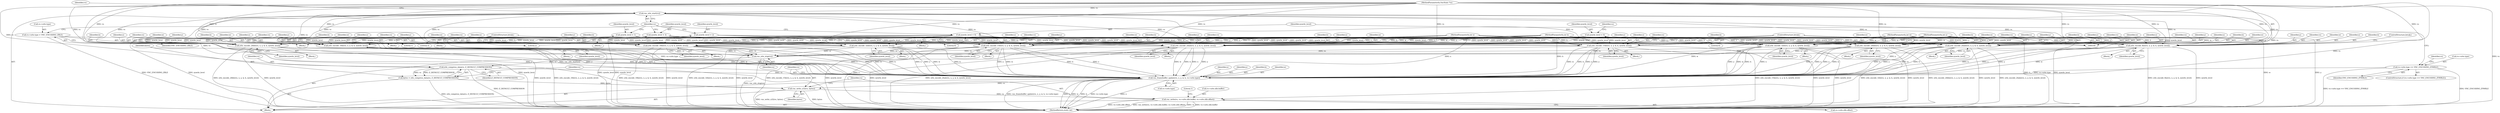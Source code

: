 digraph "0_qemu_9f64916da20eea67121d544698676295bbb105a7_8@API" {
"1000446" [label="(Call,vnc_write(vs, vs->zrle.zlib.buffer, vs->zrle.zlib.offset))"];
"1000443" [label="(Call,vnc_write_u32(vs, bytes))"];
"1000432" [label="(Call,vnc_framebuffer_update(vs, x, y, w, h, vs->zrle.type))"];
"1000429" [label="(Call,zrle_compress_data(vs, Z_DEFAULT_COMPRESSION))"];
"1000425" [label="(Call,vnc_zrle_stop(vs))"];
"1000258" [label="(Call,zrle_encode_15le(vs, x, y, w, h, zywrle_level))"];
"1000197" [label="(Call,vnc_zrle_start(vs))"];
"1000101" [label="(MethodParameterIn,VncState *vs)"];
"1000102" [label="(MethodParameterIn,int x)"];
"1000103" [label="(MethodParameterIn,int y)"];
"1000104" [label="(MethodParameterIn,int w)"];
"1000105" [label="(MethodParameterIn,int h)"];
"1000171" [label="(Call,zywrle_level = 3)"];
"1000184" [label="(Call,zywrle_level = 2)"];
"1000189" [label="(Call,zywrle_level = 1)"];
"1000194" [label="(Call,zywrle_level = 0)"];
"1000151" [label="(Call,zywrle_level = 0)"];
"1000396" [label="(Call,zrle_encode_24ble(vs, x, y, w, h, zywrle_level))"];
"1000408" [label="(Call,zrle_encode_32be(vs, x, y, w, h, zywrle_level))"];
"1000237" [label="(Call,zrle_encode_16le(vs, x, y, w, h, zywrle_level))"];
"1000228" [label="(Call,zrle_encode_16be(vs, x, y, w, h, zywrle_level))"];
"1000387" [label="(Call,zrle_encode_24bbe(vs, x, y, w, h, zywrle_level))"];
"1000207" [label="(Call,zrle_encode_8ne(vs, x, y, w, h, zywrle_level))"];
"1000357" [label="(Call,zrle_encode_24abe(vs, x, y, w, h, zywrle_level))"];
"1000366" [label="(Call,zrle_encode_24ale(vs, x, y, w, h, zywrle_level))"];
"1000417" [label="(Call,zrle_encode_32le(vs, x, y, w, h, zywrle_level))"];
"1000249" [label="(Call,zrle_encode_15be(vs, x, y, w, h, zywrle_level))"];
"1000116" [label="(Call,vs->zrle.type == VNC_ENCODING_ZYWRLE)"];
"1000154" [label="(Call,vs->zrle.type = VNC_ENCODING_ZRLE)"];
"1000427" [label="(Call,bytes = zrle_compress_data(vs, Z_DEFAULT_COMPRESSION))"];
"1000438" [label="(Call,vs->zrle.type)"];
"1000248" [label="(Block,)"];
"1000232" [label="(Identifier,w)"];
"1000412" [label="(Identifier,w)"];
"1000257" [label="(Block,)"];
"1000358" [label="(Identifier,vs)"];
"1000157" [label="(Identifier,vs)"];
"1000369" [label="(Identifier,y)"];
"1000262" [label="(Identifier,w)"];
"1000252" [label="(Identifier,y)"];
"1000213" [label="(Identifier,zywrle_level)"];
"1000417" [label="(Call,zrle_encode_32le(vs, x, y, w, h, zywrle_level))"];
"1000409" [label="(Identifier,vs)"];
"1000194" [label="(Call,zywrle_level = 0)"];
"1000367" [label="(Identifier,vs)"];
"1000243" [label="(Identifier,zywrle_level)"];
"1000464" [label="(MethodReturn,static int)"];
"1000389" [label="(Identifier,x)"];
"1000392" [label="(Identifier,h)"];
"1000366" [label="(Call,zrle_encode_24ale(vs, x, y, w, h, zywrle_level))"];
"1000363" [label="(Identifier,zywrle_level)"];
"1000360" [label="(Identifier,y)"];
"1000422" [label="(Identifier,h)"];
"1000129" [label="(Identifier,vs)"];
"1000263" [label="(Identifier,h)"];
"1000455" [label="(Call,vs->zrle.zlib.offset)"];
"1000170" [label="(Block,)"];
"1000195" [label="(Identifier,zywrle_level)"];
"1000397" [label="(Identifier,vs)"];
"1000429" [label="(Call,zrle_compress_data(vs, Z_DEFAULT_COMPRESSION))"];
"1000390" [label="(Identifier,y)"];
"1000446" [label="(Call,vnc_write(vs, vs->zrle.zlib.buffer, vs->zrle.zlib.offset))"];
"1000122" [label="(Identifier,VNC_ENCODING_ZYWRLE)"];
"1000196" [label="(Literal,0)"];
"1000183" [label="(Block,)"];
"1000155" [label="(Call,vs->zrle.type)"];
"1000103" [label="(MethodParameterIn,int y)"];
"1000402" [label="(Identifier,zywrle_level)"];
"1000396" [label="(Call,zrle_encode_24ble(vs, x, y, w, h, zywrle_level))"];
"1000255" [label="(Identifier,zywrle_level)"];
"1000400" [label="(Identifier,w)"];
"1000424" [label="(ControlStructure,break;)"];
"1000207" [label="(Call,zrle_encode_8ne(vs, x, y, w, h, zywrle_level))"];
"1000359" [label="(Identifier,x)"];
"1000362" [label="(Identifier,h)"];
"1000260" [label="(Identifier,x)"];
"1000395" [label="(Block,)"];
"1000102" [label="(MethodParameterIn,int x)"];
"1000237" [label="(Call,zrle_encode_16le(vs, x, y, w, h, zywrle_level))"];
"1000251" [label="(Identifier,x)"];
"1000153" [label="(Literal,0)"];
"1000447" [label="(Identifier,vs)"];
"1000150" [label="(Block,)"];
"1000387" [label="(Call,zrle_encode_24bbe(vs, x, y, w, h, zywrle_level))"];
"1000230" [label="(Identifier,x)"];
"1000434" [label="(Identifier,x)"];
"1000433" [label="(Identifier,vs)"];
"1000249" [label="(Call,zrle_encode_15be(vs, x, y, w, h, zywrle_level))"];
"1000388" [label="(Identifier,vs)"];
"1000115" [label="(ControlStructure,if (vs->zrle.type == VNC_ENCODING_ZYWRLE))"];
"1000435" [label="(Identifier,y)"];
"1000371" [label="(Identifier,h)"];
"1000432" [label="(Call,vnc_framebuffer_update(vs, x, y, w, h, vs->zrle.type))"];
"1000154" [label="(Call,vs->zrle.type = VNC_ENCODING_ZRLE)"];
"1000236" [label="(Block,)"];
"1000391" [label="(Identifier,w)"];
"1000421" [label="(Identifier,w)"];
"1000443" [label="(Call,vnc_write_u32(vs, bytes))"];
"1000423" [label="(Identifier,zywrle_level)"];
"1000408" [label="(Call,zrle_encode_32be(vs, x, y, w, h, zywrle_level))"];
"1000372" [label="(Identifier,zywrle_level)"];
"1000368" [label="(Identifier,x)"];
"1000418" [label="(Identifier,vs)"];
"1000173" [label="(Literal,3)"];
"1000191" [label="(Literal,1)"];
"1000239" [label="(Identifier,x)"];
"1000386" [label="(Block,)"];
"1000210" [label="(Identifier,y)"];
"1000105" [label="(MethodParameterIn,int h)"];
"1000399" [label="(Identifier,y)"];
"1000202" [label="(Identifier,vs)"];
"1000427" [label="(Call,bytes = zrle_compress_data(vs, Z_DEFAULT_COMPRESSION))"];
"1000151" [label="(Call,zywrle_level = 0)"];
"1000356" [label="(Block,)"];
"1000250" [label="(Identifier,vs)"];
"1000116" [label="(Call,vs->zrle.type == VNC_ENCODING_ZYWRLE)"];
"1000229" [label="(Identifier,vs)"];
"1000410" [label="(Identifier,x)"];
"1000198" [label="(Identifier,vs)"];
"1000401" [label="(Identifier,h)"];
"1000184" [label="(Call,zywrle_level = 2)"];
"1000398" [label="(Identifier,x)"];
"1000160" [label="(Identifier,VNC_ENCODING_ZRLE)"];
"1000231" [label="(Identifier,y)"];
"1000357" [label="(Call,zrle_encode_24abe(vs, x, y, w, h, zywrle_level))"];
"1000208" [label="(Identifier,vs)"];
"1000254" [label="(Identifier,h)"];
"1000437" [label="(Identifier,h)"];
"1000234" [label="(Identifier,zywrle_level)"];
"1000117" [label="(Call,vs->zrle.type)"];
"1000431" [label="(Identifier,Z_DEFAULT_COMPRESSION)"];
"1000104" [label="(MethodParameterIn,int w)"];
"1000426" [label="(Identifier,vs)"];
"1000211" [label="(Identifier,w)"];
"1000209" [label="(Identifier,x)"];
"1000414" [label="(Identifier,zywrle_level)"];
"1000259" [label="(Identifier,vs)"];
"1000238" [label="(Identifier,vs)"];
"1000428" [label="(Identifier,bytes)"];
"1000152" [label="(Identifier,zywrle_level)"];
"1000419" [label="(Identifier,x)"];
"1000430" [label="(Identifier,vs)"];
"1000365" [label="(Block,)"];
"1000193" [label="(Block,)"];
"1000186" [label="(Literal,2)"];
"1000197" [label="(Call,vnc_zrle_start(vs))"];
"1000264" [label="(Identifier,zywrle_level)"];
"1000205" [label="(Block,)"];
"1000190" [label="(Identifier,zywrle_level)"];
"1000258" [label="(Call,zrle_encode_15le(vs, x, y, w, h, zywrle_level))"];
"1000233" [label="(Identifier,h)"];
"1000361" [label="(Identifier,w)"];
"1000444" [label="(Identifier,vs)"];
"1000240" [label="(Identifier,y)"];
"1000463" [label="(Literal,1)"];
"1000411" [label="(Identifier,y)"];
"1000448" [label="(Call,vs->zrle.zlib.buffer)"];
"1000416" [label="(Block,)"];
"1000101" [label="(MethodParameterIn,VncState *vs)"];
"1000185" [label="(Identifier,zywrle_level)"];
"1000172" [label="(Identifier,zywrle_level)"];
"1000189" [label="(Call,zywrle_level = 1)"];
"1000242" [label="(Identifier,h)"];
"1000106" [label="(Block,)"];
"1000265" [label="(ControlStructure,break;)"];
"1000241" [label="(Identifier,w)"];
"1000227" [label="(Block,)"];
"1000228" [label="(Call,zrle_encode_16be(vs, x, y, w, h, zywrle_level))"];
"1000212" [label="(Identifier,h)"];
"1000407" [label="(Block,)"];
"1000413" [label="(Identifier,h)"];
"1000253" [label="(Identifier,w)"];
"1000261" [label="(Identifier,y)"];
"1000188" [label="(Block,)"];
"1000445" [label="(Identifier,bytes)"];
"1000425" [label="(Call,vnc_zrle_stop(vs))"];
"1000393" [label="(Identifier,zywrle_level)"];
"1000214" [label="(ControlStructure,break;)"];
"1000420" [label="(Identifier,y)"];
"1000171" [label="(Call,zywrle_level = 3)"];
"1000436" [label="(Identifier,w)"];
"1000370" [label="(Identifier,w)"];
"1000446" -> "1000106"  [label="AST: "];
"1000446" -> "1000455"  [label="CFG: "];
"1000447" -> "1000446"  [label="AST: "];
"1000448" -> "1000446"  [label="AST: "];
"1000455" -> "1000446"  [label="AST: "];
"1000463" -> "1000446"  [label="CFG: "];
"1000446" -> "1000464"  [label="DDG: vs->zrle.zlib.offset"];
"1000446" -> "1000464"  [label="DDG: vnc_write(vs, vs->zrle.zlib.buffer, vs->zrle.zlib.offset)"];
"1000446" -> "1000464"  [label="DDG: vs"];
"1000446" -> "1000464"  [label="DDG: vs->zrle.zlib.buffer"];
"1000443" -> "1000446"  [label="DDG: vs"];
"1000101" -> "1000446"  [label="DDG: vs"];
"1000443" -> "1000106"  [label="AST: "];
"1000443" -> "1000445"  [label="CFG: "];
"1000444" -> "1000443"  [label="AST: "];
"1000445" -> "1000443"  [label="AST: "];
"1000447" -> "1000443"  [label="CFG: "];
"1000443" -> "1000464"  [label="DDG: vnc_write_u32(vs, bytes)"];
"1000443" -> "1000464"  [label="DDG: bytes"];
"1000432" -> "1000443"  [label="DDG: vs"];
"1000101" -> "1000443"  [label="DDG: vs"];
"1000427" -> "1000443"  [label="DDG: bytes"];
"1000432" -> "1000106"  [label="AST: "];
"1000432" -> "1000438"  [label="CFG: "];
"1000433" -> "1000432"  [label="AST: "];
"1000434" -> "1000432"  [label="AST: "];
"1000435" -> "1000432"  [label="AST: "];
"1000436" -> "1000432"  [label="AST: "];
"1000437" -> "1000432"  [label="AST: "];
"1000438" -> "1000432"  [label="AST: "];
"1000444" -> "1000432"  [label="CFG: "];
"1000432" -> "1000464"  [label="DDG: w"];
"1000432" -> "1000464"  [label="DDG: h"];
"1000432" -> "1000464"  [label="DDG: vs->zrle.type"];
"1000432" -> "1000464"  [label="DDG: x"];
"1000432" -> "1000464"  [label="DDG: vnc_framebuffer_update(vs, x, y, w, h, vs->zrle.type)"];
"1000432" -> "1000464"  [label="DDG: y"];
"1000429" -> "1000432"  [label="DDG: vs"];
"1000101" -> "1000432"  [label="DDG: vs"];
"1000258" -> "1000432"  [label="DDG: x"];
"1000258" -> "1000432"  [label="DDG: y"];
"1000258" -> "1000432"  [label="DDG: w"];
"1000258" -> "1000432"  [label="DDG: h"];
"1000249" -> "1000432"  [label="DDG: x"];
"1000249" -> "1000432"  [label="DDG: y"];
"1000249" -> "1000432"  [label="DDG: w"];
"1000249" -> "1000432"  [label="DDG: h"];
"1000207" -> "1000432"  [label="DDG: x"];
"1000207" -> "1000432"  [label="DDG: y"];
"1000207" -> "1000432"  [label="DDG: w"];
"1000207" -> "1000432"  [label="DDG: h"];
"1000387" -> "1000432"  [label="DDG: x"];
"1000387" -> "1000432"  [label="DDG: y"];
"1000387" -> "1000432"  [label="DDG: w"];
"1000387" -> "1000432"  [label="DDG: h"];
"1000366" -> "1000432"  [label="DDG: x"];
"1000366" -> "1000432"  [label="DDG: y"];
"1000366" -> "1000432"  [label="DDG: w"];
"1000366" -> "1000432"  [label="DDG: h"];
"1000228" -> "1000432"  [label="DDG: x"];
"1000228" -> "1000432"  [label="DDG: y"];
"1000228" -> "1000432"  [label="DDG: w"];
"1000228" -> "1000432"  [label="DDG: h"];
"1000417" -> "1000432"  [label="DDG: x"];
"1000417" -> "1000432"  [label="DDG: y"];
"1000417" -> "1000432"  [label="DDG: w"];
"1000417" -> "1000432"  [label="DDG: h"];
"1000357" -> "1000432"  [label="DDG: x"];
"1000357" -> "1000432"  [label="DDG: y"];
"1000357" -> "1000432"  [label="DDG: w"];
"1000357" -> "1000432"  [label="DDG: h"];
"1000237" -> "1000432"  [label="DDG: x"];
"1000237" -> "1000432"  [label="DDG: y"];
"1000237" -> "1000432"  [label="DDG: w"];
"1000237" -> "1000432"  [label="DDG: h"];
"1000396" -> "1000432"  [label="DDG: x"];
"1000396" -> "1000432"  [label="DDG: y"];
"1000396" -> "1000432"  [label="DDG: w"];
"1000396" -> "1000432"  [label="DDG: h"];
"1000408" -> "1000432"  [label="DDG: x"];
"1000408" -> "1000432"  [label="DDG: y"];
"1000408" -> "1000432"  [label="DDG: w"];
"1000408" -> "1000432"  [label="DDG: h"];
"1000102" -> "1000432"  [label="DDG: x"];
"1000103" -> "1000432"  [label="DDG: y"];
"1000104" -> "1000432"  [label="DDG: w"];
"1000105" -> "1000432"  [label="DDG: h"];
"1000116" -> "1000432"  [label="DDG: vs->zrle.type"];
"1000154" -> "1000432"  [label="DDG: vs->zrle.type"];
"1000429" -> "1000427"  [label="AST: "];
"1000429" -> "1000431"  [label="CFG: "];
"1000430" -> "1000429"  [label="AST: "];
"1000431" -> "1000429"  [label="AST: "];
"1000427" -> "1000429"  [label="CFG: "];
"1000429" -> "1000464"  [label="DDG: Z_DEFAULT_COMPRESSION"];
"1000429" -> "1000427"  [label="DDG: vs"];
"1000429" -> "1000427"  [label="DDG: Z_DEFAULT_COMPRESSION"];
"1000425" -> "1000429"  [label="DDG: vs"];
"1000101" -> "1000429"  [label="DDG: vs"];
"1000425" -> "1000106"  [label="AST: "];
"1000425" -> "1000426"  [label="CFG: "];
"1000426" -> "1000425"  [label="AST: "];
"1000428" -> "1000425"  [label="CFG: "];
"1000425" -> "1000464"  [label="DDG: vnc_zrle_stop(vs)"];
"1000258" -> "1000425"  [label="DDG: vs"];
"1000396" -> "1000425"  [label="DDG: vs"];
"1000408" -> "1000425"  [label="DDG: vs"];
"1000237" -> "1000425"  [label="DDG: vs"];
"1000228" -> "1000425"  [label="DDG: vs"];
"1000387" -> "1000425"  [label="DDG: vs"];
"1000207" -> "1000425"  [label="DDG: vs"];
"1000357" -> "1000425"  [label="DDG: vs"];
"1000366" -> "1000425"  [label="DDG: vs"];
"1000417" -> "1000425"  [label="DDG: vs"];
"1000249" -> "1000425"  [label="DDG: vs"];
"1000197" -> "1000425"  [label="DDG: vs"];
"1000101" -> "1000425"  [label="DDG: vs"];
"1000258" -> "1000257"  [label="AST: "];
"1000258" -> "1000264"  [label="CFG: "];
"1000259" -> "1000258"  [label="AST: "];
"1000260" -> "1000258"  [label="AST: "];
"1000261" -> "1000258"  [label="AST: "];
"1000262" -> "1000258"  [label="AST: "];
"1000263" -> "1000258"  [label="AST: "];
"1000264" -> "1000258"  [label="AST: "];
"1000265" -> "1000258"  [label="CFG: "];
"1000258" -> "1000464"  [label="DDG: zywrle_level"];
"1000258" -> "1000464"  [label="DDG: zrle_encode_15le(vs, x, y, w, h, zywrle_level)"];
"1000197" -> "1000258"  [label="DDG: vs"];
"1000101" -> "1000258"  [label="DDG: vs"];
"1000102" -> "1000258"  [label="DDG: x"];
"1000103" -> "1000258"  [label="DDG: y"];
"1000104" -> "1000258"  [label="DDG: w"];
"1000105" -> "1000258"  [label="DDG: h"];
"1000171" -> "1000258"  [label="DDG: zywrle_level"];
"1000184" -> "1000258"  [label="DDG: zywrle_level"];
"1000189" -> "1000258"  [label="DDG: zywrle_level"];
"1000194" -> "1000258"  [label="DDG: zywrle_level"];
"1000151" -> "1000258"  [label="DDG: zywrle_level"];
"1000197" -> "1000106"  [label="AST: "];
"1000197" -> "1000198"  [label="CFG: "];
"1000198" -> "1000197"  [label="AST: "];
"1000202" -> "1000197"  [label="CFG: "];
"1000197" -> "1000464"  [label="DDG: vnc_zrle_start(vs)"];
"1000101" -> "1000197"  [label="DDG: vs"];
"1000197" -> "1000207"  [label="DDG: vs"];
"1000197" -> "1000228"  [label="DDG: vs"];
"1000197" -> "1000237"  [label="DDG: vs"];
"1000197" -> "1000249"  [label="DDG: vs"];
"1000197" -> "1000357"  [label="DDG: vs"];
"1000197" -> "1000366"  [label="DDG: vs"];
"1000197" -> "1000387"  [label="DDG: vs"];
"1000197" -> "1000396"  [label="DDG: vs"];
"1000197" -> "1000408"  [label="DDG: vs"];
"1000197" -> "1000417"  [label="DDG: vs"];
"1000101" -> "1000100"  [label="AST: "];
"1000101" -> "1000464"  [label="DDG: vs"];
"1000101" -> "1000207"  [label="DDG: vs"];
"1000101" -> "1000228"  [label="DDG: vs"];
"1000101" -> "1000237"  [label="DDG: vs"];
"1000101" -> "1000249"  [label="DDG: vs"];
"1000101" -> "1000357"  [label="DDG: vs"];
"1000101" -> "1000366"  [label="DDG: vs"];
"1000101" -> "1000387"  [label="DDG: vs"];
"1000101" -> "1000396"  [label="DDG: vs"];
"1000101" -> "1000408"  [label="DDG: vs"];
"1000101" -> "1000417"  [label="DDG: vs"];
"1000102" -> "1000100"  [label="AST: "];
"1000102" -> "1000464"  [label="DDG: x"];
"1000102" -> "1000207"  [label="DDG: x"];
"1000102" -> "1000228"  [label="DDG: x"];
"1000102" -> "1000237"  [label="DDG: x"];
"1000102" -> "1000249"  [label="DDG: x"];
"1000102" -> "1000357"  [label="DDG: x"];
"1000102" -> "1000366"  [label="DDG: x"];
"1000102" -> "1000387"  [label="DDG: x"];
"1000102" -> "1000396"  [label="DDG: x"];
"1000102" -> "1000408"  [label="DDG: x"];
"1000102" -> "1000417"  [label="DDG: x"];
"1000103" -> "1000100"  [label="AST: "];
"1000103" -> "1000464"  [label="DDG: y"];
"1000103" -> "1000207"  [label="DDG: y"];
"1000103" -> "1000228"  [label="DDG: y"];
"1000103" -> "1000237"  [label="DDG: y"];
"1000103" -> "1000249"  [label="DDG: y"];
"1000103" -> "1000357"  [label="DDG: y"];
"1000103" -> "1000366"  [label="DDG: y"];
"1000103" -> "1000387"  [label="DDG: y"];
"1000103" -> "1000396"  [label="DDG: y"];
"1000103" -> "1000408"  [label="DDG: y"];
"1000103" -> "1000417"  [label="DDG: y"];
"1000104" -> "1000100"  [label="AST: "];
"1000104" -> "1000464"  [label="DDG: w"];
"1000104" -> "1000207"  [label="DDG: w"];
"1000104" -> "1000228"  [label="DDG: w"];
"1000104" -> "1000237"  [label="DDG: w"];
"1000104" -> "1000249"  [label="DDG: w"];
"1000104" -> "1000357"  [label="DDG: w"];
"1000104" -> "1000366"  [label="DDG: w"];
"1000104" -> "1000387"  [label="DDG: w"];
"1000104" -> "1000396"  [label="DDG: w"];
"1000104" -> "1000408"  [label="DDG: w"];
"1000104" -> "1000417"  [label="DDG: w"];
"1000105" -> "1000100"  [label="AST: "];
"1000105" -> "1000464"  [label="DDG: h"];
"1000105" -> "1000207"  [label="DDG: h"];
"1000105" -> "1000228"  [label="DDG: h"];
"1000105" -> "1000237"  [label="DDG: h"];
"1000105" -> "1000249"  [label="DDG: h"];
"1000105" -> "1000357"  [label="DDG: h"];
"1000105" -> "1000366"  [label="DDG: h"];
"1000105" -> "1000387"  [label="DDG: h"];
"1000105" -> "1000396"  [label="DDG: h"];
"1000105" -> "1000408"  [label="DDG: h"];
"1000105" -> "1000417"  [label="DDG: h"];
"1000171" -> "1000170"  [label="AST: "];
"1000171" -> "1000173"  [label="CFG: "];
"1000172" -> "1000171"  [label="AST: "];
"1000173" -> "1000171"  [label="AST: "];
"1000198" -> "1000171"  [label="CFG: "];
"1000171" -> "1000464"  [label="DDG: zywrle_level"];
"1000171" -> "1000207"  [label="DDG: zywrle_level"];
"1000171" -> "1000228"  [label="DDG: zywrle_level"];
"1000171" -> "1000237"  [label="DDG: zywrle_level"];
"1000171" -> "1000249"  [label="DDG: zywrle_level"];
"1000171" -> "1000357"  [label="DDG: zywrle_level"];
"1000171" -> "1000366"  [label="DDG: zywrle_level"];
"1000171" -> "1000387"  [label="DDG: zywrle_level"];
"1000171" -> "1000396"  [label="DDG: zywrle_level"];
"1000171" -> "1000408"  [label="DDG: zywrle_level"];
"1000171" -> "1000417"  [label="DDG: zywrle_level"];
"1000184" -> "1000183"  [label="AST: "];
"1000184" -> "1000186"  [label="CFG: "];
"1000185" -> "1000184"  [label="AST: "];
"1000186" -> "1000184"  [label="AST: "];
"1000198" -> "1000184"  [label="CFG: "];
"1000184" -> "1000464"  [label="DDG: zywrle_level"];
"1000184" -> "1000207"  [label="DDG: zywrle_level"];
"1000184" -> "1000228"  [label="DDG: zywrle_level"];
"1000184" -> "1000237"  [label="DDG: zywrle_level"];
"1000184" -> "1000249"  [label="DDG: zywrle_level"];
"1000184" -> "1000357"  [label="DDG: zywrle_level"];
"1000184" -> "1000366"  [label="DDG: zywrle_level"];
"1000184" -> "1000387"  [label="DDG: zywrle_level"];
"1000184" -> "1000396"  [label="DDG: zywrle_level"];
"1000184" -> "1000408"  [label="DDG: zywrle_level"];
"1000184" -> "1000417"  [label="DDG: zywrle_level"];
"1000189" -> "1000188"  [label="AST: "];
"1000189" -> "1000191"  [label="CFG: "];
"1000190" -> "1000189"  [label="AST: "];
"1000191" -> "1000189"  [label="AST: "];
"1000198" -> "1000189"  [label="CFG: "];
"1000189" -> "1000464"  [label="DDG: zywrle_level"];
"1000189" -> "1000207"  [label="DDG: zywrle_level"];
"1000189" -> "1000228"  [label="DDG: zywrle_level"];
"1000189" -> "1000237"  [label="DDG: zywrle_level"];
"1000189" -> "1000249"  [label="DDG: zywrle_level"];
"1000189" -> "1000357"  [label="DDG: zywrle_level"];
"1000189" -> "1000366"  [label="DDG: zywrle_level"];
"1000189" -> "1000387"  [label="DDG: zywrle_level"];
"1000189" -> "1000396"  [label="DDG: zywrle_level"];
"1000189" -> "1000408"  [label="DDG: zywrle_level"];
"1000189" -> "1000417"  [label="DDG: zywrle_level"];
"1000194" -> "1000193"  [label="AST: "];
"1000194" -> "1000196"  [label="CFG: "];
"1000195" -> "1000194"  [label="AST: "];
"1000196" -> "1000194"  [label="AST: "];
"1000198" -> "1000194"  [label="CFG: "];
"1000194" -> "1000464"  [label="DDG: zywrle_level"];
"1000194" -> "1000207"  [label="DDG: zywrle_level"];
"1000194" -> "1000228"  [label="DDG: zywrle_level"];
"1000194" -> "1000237"  [label="DDG: zywrle_level"];
"1000194" -> "1000249"  [label="DDG: zywrle_level"];
"1000194" -> "1000357"  [label="DDG: zywrle_level"];
"1000194" -> "1000366"  [label="DDG: zywrle_level"];
"1000194" -> "1000387"  [label="DDG: zywrle_level"];
"1000194" -> "1000396"  [label="DDG: zywrle_level"];
"1000194" -> "1000408"  [label="DDG: zywrle_level"];
"1000194" -> "1000417"  [label="DDG: zywrle_level"];
"1000151" -> "1000150"  [label="AST: "];
"1000151" -> "1000153"  [label="CFG: "];
"1000152" -> "1000151"  [label="AST: "];
"1000153" -> "1000151"  [label="AST: "];
"1000157" -> "1000151"  [label="CFG: "];
"1000151" -> "1000464"  [label="DDG: zywrle_level"];
"1000151" -> "1000207"  [label="DDG: zywrle_level"];
"1000151" -> "1000228"  [label="DDG: zywrle_level"];
"1000151" -> "1000237"  [label="DDG: zywrle_level"];
"1000151" -> "1000249"  [label="DDG: zywrle_level"];
"1000151" -> "1000357"  [label="DDG: zywrle_level"];
"1000151" -> "1000366"  [label="DDG: zywrle_level"];
"1000151" -> "1000387"  [label="DDG: zywrle_level"];
"1000151" -> "1000396"  [label="DDG: zywrle_level"];
"1000151" -> "1000408"  [label="DDG: zywrle_level"];
"1000151" -> "1000417"  [label="DDG: zywrle_level"];
"1000396" -> "1000395"  [label="AST: "];
"1000396" -> "1000402"  [label="CFG: "];
"1000397" -> "1000396"  [label="AST: "];
"1000398" -> "1000396"  [label="AST: "];
"1000399" -> "1000396"  [label="AST: "];
"1000400" -> "1000396"  [label="AST: "];
"1000401" -> "1000396"  [label="AST: "];
"1000402" -> "1000396"  [label="AST: "];
"1000424" -> "1000396"  [label="CFG: "];
"1000396" -> "1000464"  [label="DDG: zrle_encode_24ble(vs, x, y, w, h, zywrle_level)"];
"1000396" -> "1000464"  [label="DDG: zywrle_level"];
"1000408" -> "1000407"  [label="AST: "];
"1000408" -> "1000414"  [label="CFG: "];
"1000409" -> "1000408"  [label="AST: "];
"1000410" -> "1000408"  [label="AST: "];
"1000411" -> "1000408"  [label="AST: "];
"1000412" -> "1000408"  [label="AST: "];
"1000413" -> "1000408"  [label="AST: "];
"1000414" -> "1000408"  [label="AST: "];
"1000424" -> "1000408"  [label="CFG: "];
"1000408" -> "1000464"  [label="DDG: zrle_encode_32be(vs, x, y, w, h, zywrle_level)"];
"1000408" -> "1000464"  [label="DDG: zywrle_level"];
"1000237" -> "1000236"  [label="AST: "];
"1000237" -> "1000243"  [label="CFG: "];
"1000238" -> "1000237"  [label="AST: "];
"1000239" -> "1000237"  [label="AST: "];
"1000240" -> "1000237"  [label="AST: "];
"1000241" -> "1000237"  [label="AST: "];
"1000242" -> "1000237"  [label="AST: "];
"1000243" -> "1000237"  [label="AST: "];
"1000265" -> "1000237"  [label="CFG: "];
"1000237" -> "1000464"  [label="DDG: zrle_encode_16le(vs, x, y, w, h, zywrle_level)"];
"1000237" -> "1000464"  [label="DDG: zywrle_level"];
"1000228" -> "1000227"  [label="AST: "];
"1000228" -> "1000234"  [label="CFG: "];
"1000229" -> "1000228"  [label="AST: "];
"1000230" -> "1000228"  [label="AST: "];
"1000231" -> "1000228"  [label="AST: "];
"1000232" -> "1000228"  [label="AST: "];
"1000233" -> "1000228"  [label="AST: "];
"1000234" -> "1000228"  [label="AST: "];
"1000265" -> "1000228"  [label="CFG: "];
"1000228" -> "1000464"  [label="DDG: zrle_encode_16be(vs, x, y, w, h, zywrle_level)"];
"1000228" -> "1000464"  [label="DDG: zywrle_level"];
"1000387" -> "1000386"  [label="AST: "];
"1000387" -> "1000393"  [label="CFG: "];
"1000388" -> "1000387"  [label="AST: "];
"1000389" -> "1000387"  [label="AST: "];
"1000390" -> "1000387"  [label="AST: "];
"1000391" -> "1000387"  [label="AST: "];
"1000392" -> "1000387"  [label="AST: "];
"1000393" -> "1000387"  [label="AST: "];
"1000424" -> "1000387"  [label="CFG: "];
"1000387" -> "1000464"  [label="DDG: zywrle_level"];
"1000387" -> "1000464"  [label="DDG: zrle_encode_24bbe(vs, x, y, w, h, zywrle_level)"];
"1000207" -> "1000205"  [label="AST: "];
"1000207" -> "1000213"  [label="CFG: "];
"1000208" -> "1000207"  [label="AST: "];
"1000209" -> "1000207"  [label="AST: "];
"1000210" -> "1000207"  [label="AST: "];
"1000211" -> "1000207"  [label="AST: "];
"1000212" -> "1000207"  [label="AST: "];
"1000213" -> "1000207"  [label="AST: "];
"1000214" -> "1000207"  [label="CFG: "];
"1000207" -> "1000464"  [label="DDG: zrle_encode_8ne(vs, x, y, w, h, zywrle_level)"];
"1000207" -> "1000464"  [label="DDG: zywrle_level"];
"1000357" -> "1000356"  [label="AST: "];
"1000357" -> "1000363"  [label="CFG: "];
"1000358" -> "1000357"  [label="AST: "];
"1000359" -> "1000357"  [label="AST: "];
"1000360" -> "1000357"  [label="AST: "];
"1000361" -> "1000357"  [label="AST: "];
"1000362" -> "1000357"  [label="AST: "];
"1000363" -> "1000357"  [label="AST: "];
"1000424" -> "1000357"  [label="CFG: "];
"1000357" -> "1000464"  [label="DDG: zywrle_level"];
"1000357" -> "1000464"  [label="DDG: zrle_encode_24abe(vs, x, y, w, h, zywrle_level)"];
"1000366" -> "1000365"  [label="AST: "];
"1000366" -> "1000372"  [label="CFG: "];
"1000367" -> "1000366"  [label="AST: "];
"1000368" -> "1000366"  [label="AST: "];
"1000369" -> "1000366"  [label="AST: "];
"1000370" -> "1000366"  [label="AST: "];
"1000371" -> "1000366"  [label="AST: "];
"1000372" -> "1000366"  [label="AST: "];
"1000424" -> "1000366"  [label="CFG: "];
"1000366" -> "1000464"  [label="DDG: zrle_encode_24ale(vs, x, y, w, h, zywrle_level)"];
"1000366" -> "1000464"  [label="DDG: zywrle_level"];
"1000417" -> "1000416"  [label="AST: "];
"1000417" -> "1000423"  [label="CFG: "];
"1000418" -> "1000417"  [label="AST: "];
"1000419" -> "1000417"  [label="AST: "];
"1000420" -> "1000417"  [label="AST: "];
"1000421" -> "1000417"  [label="AST: "];
"1000422" -> "1000417"  [label="AST: "];
"1000423" -> "1000417"  [label="AST: "];
"1000424" -> "1000417"  [label="CFG: "];
"1000417" -> "1000464"  [label="DDG: zywrle_level"];
"1000417" -> "1000464"  [label="DDG: zrle_encode_32le(vs, x, y, w, h, zywrle_level)"];
"1000249" -> "1000248"  [label="AST: "];
"1000249" -> "1000255"  [label="CFG: "];
"1000250" -> "1000249"  [label="AST: "];
"1000251" -> "1000249"  [label="AST: "];
"1000252" -> "1000249"  [label="AST: "];
"1000253" -> "1000249"  [label="AST: "];
"1000254" -> "1000249"  [label="AST: "];
"1000255" -> "1000249"  [label="AST: "];
"1000265" -> "1000249"  [label="CFG: "];
"1000249" -> "1000464"  [label="DDG: zywrle_level"];
"1000249" -> "1000464"  [label="DDG: zrle_encode_15be(vs, x, y, w, h, zywrle_level)"];
"1000116" -> "1000115"  [label="AST: "];
"1000116" -> "1000122"  [label="CFG: "];
"1000117" -> "1000116"  [label="AST: "];
"1000122" -> "1000116"  [label="AST: "];
"1000129" -> "1000116"  [label="CFG: "];
"1000195" -> "1000116"  [label="CFG: "];
"1000116" -> "1000464"  [label="DDG: VNC_ENCODING_ZYWRLE"];
"1000116" -> "1000464"  [label="DDG: vs->zrle.type == VNC_ENCODING_ZYWRLE"];
"1000154" -> "1000150"  [label="AST: "];
"1000154" -> "1000160"  [label="CFG: "];
"1000155" -> "1000154"  [label="AST: "];
"1000160" -> "1000154"  [label="AST: "];
"1000198" -> "1000154"  [label="CFG: "];
"1000154" -> "1000464"  [label="DDG: VNC_ENCODING_ZRLE"];
"1000427" -> "1000106"  [label="AST: "];
"1000428" -> "1000427"  [label="AST: "];
"1000433" -> "1000427"  [label="CFG: "];
"1000427" -> "1000464"  [label="DDG: zrle_compress_data(vs, Z_DEFAULT_COMPRESSION)"];
}
